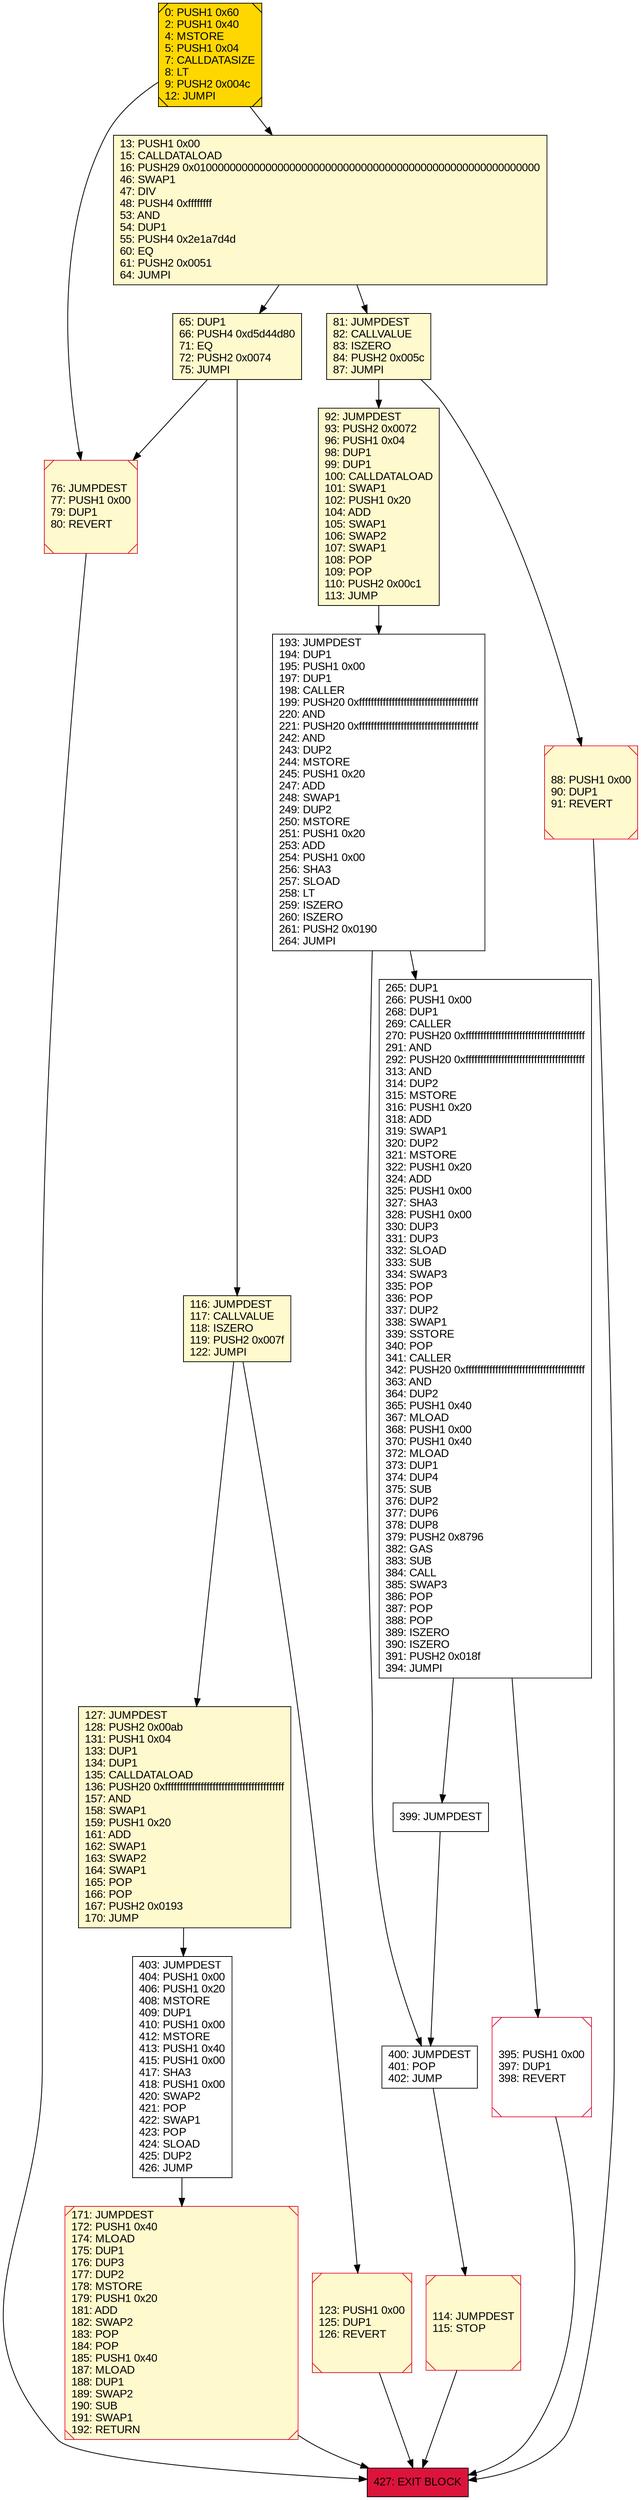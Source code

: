 digraph G {
bgcolor=transparent rankdir=UD;
node [shape=box style=filled color=black fillcolor=white fontname=arial fontcolor=black];
127 [label="127: JUMPDEST\l128: PUSH2 0x00ab\l131: PUSH1 0x04\l133: DUP1\l134: DUP1\l135: CALLDATALOAD\l136: PUSH20 0xffffffffffffffffffffffffffffffffffffffff\l157: AND\l158: SWAP1\l159: PUSH1 0x20\l161: ADD\l162: SWAP1\l163: SWAP2\l164: SWAP1\l165: POP\l166: POP\l167: PUSH2 0x0193\l170: JUMP\l" fillcolor=lemonchiffon ];
399 [label="399: JUMPDEST\l" ];
0 [label="0: PUSH1 0x60\l2: PUSH1 0x40\l4: MSTORE\l5: PUSH1 0x04\l7: CALLDATASIZE\l8: LT\l9: PUSH2 0x004c\l12: JUMPI\l" fillcolor=lemonchiffon shape=Msquare fillcolor=gold ];
114 [label="114: JUMPDEST\l115: STOP\l" fillcolor=lemonchiffon shape=Msquare color=crimson ];
65 [label="65: DUP1\l66: PUSH4 0xd5d44d80\l71: EQ\l72: PUSH2 0x0074\l75: JUMPI\l" fillcolor=lemonchiffon ];
403 [label="403: JUMPDEST\l404: PUSH1 0x00\l406: PUSH1 0x20\l408: MSTORE\l409: DUP1\l410: PUSH1 0x00\l412: MSTORE\l413: PUSH1 0x40\l415: PUSH1 0x00\l417: SHA3\l418: PUSH1 0x00\l420: SWAP2\l421: POP\l422: SWAP1\l423: POP\l424: SLOAD\l425: DUP2\l426: JUMP\l" ];
76 [label="76: JUMPDEST\l77: PUSH1 0x00\l79: DUP1\l80: REVERT\l" fillcolor=lemonchiffon shape=Msquare color=crimson ];
395 [label="395: PUSH1 0x00\l397: DUP1\l398: REVERT\l" shape=Msquare color=crimson ];
427 [label="427: EXIT BLOCK\l" fillcolor=crimson ];
81 [label="81: JUMPDEST\l82: CALLVALUE\l83: ISZERO\l84: PUSH2 0x005c\l87: JUMPI\l" fillcolor=lemonchiffon ];
193 [label="193: JUMPDEST\l194: DUP1\l195: PUSH1 0x00\l197: DUP1\l198: CALLER\l199: PUSH20 0xffffffffffffffffffffffffffffffffffffffff\l220: AND\l221: PUSH20 0xffffffffffffffffffffffffffffffffffffffff\l242: AND\l243: DUP2\l244: MSTORE\l245: PUSH1 0x20\l247: ADD\l248: SWAP1\l249: DUP2\l250: MSTORE\l251: PUSH1 0x20\l253: ADD\l254: PUSH1 0x00\l256: SHA3\l257: SLOAD\l258: LT\l259: ISZERO\l260: ISZERO\l261: PUSH2 0x0190\l264: JUMPI\l" ];
92 [label="92: JUMPDEST\l93: PUSH2 0x0072\l96: PUSH1 0x04\l98: DUP1\l99: DUP1\l100: CALLDATALOAD\l101: SWAP1\l102: PUSH1 0x20\l104: ADD\l105: SWAP1\l106: SWAP2\l107: SWAP1\l108: POP\l109: POP\l110: PUSH2 0x00c1\l113: JUMP\l" fillcolor=lemonchiffon ];
116 [label="116: JUMPDEST\l117: CALLVALUE\l118: ISZERO\l119: PUSH2 0x007f\l122: JUMPI\l" fillcolor=lemonchiffon ];
400 [label="400: JUMPDEST\l401: POP\l402: JUMP\l" ];
171 [label="171: JUMPDEST\l172: PUSH1 0x40\l174: MLOAD\l175: DUP1\l176: DUP3\l177: DUP2\l178: MSTORE\l179: PUSH1 0x20\l181: ADD\l182: SWAP2\l183: POP\l184: POP\l185: PUSH1 0x40\l187: MLOAD\l188: DUP1\l189: SWAP2\l190: SUB\l191: SWAP1\l192: RETURN\l" fillcolor=lemonchiffon shape=Msquare color=crimson ];
88 [label="88: PUSH1 0x00\l90: DUP1\l91: REVERT\l" fillcolor=lemonchiffon shape=Msquare color=crimson ];
13 [label="13: PUSH1 0x00\l15: CALLDATALOAD\l16: PUSH29 0x0100000000000000000000000000000000000000000000000000000000\l46: SWAP1\l47: DIV\l48: PUSH4 0xffffffff\l53: AND\l54: DUP1\l55: PUSH4 0x2e1a7d4d\l60: EQ\l61: PUSH2 0x0051\l64: JUMPI\l" fillcolor=lemonchiffon ];
123 [label="123: PUSH1 0x00\l125: DUP1\l126: REVERT\l" fillcolor=lemonchiffon shape=Msquare color=crimson ];
265 [label="265: DUP1\l266: PUSH1 0x00\l268: DUP1\l269: CALLER\l270: PUSH20 0xffffffffffffffffffffffffffffffffffffffff\l291: AND\l292: PUSH20 0xffffffffffffffffffffffffffffffffffffffff\l313: AND\l314: DUP2\l315: MSTORE\l316: PUSH1 0x20\l318: ADD\l319: SWAP1\l320: DUP2\l321: MSTORE\l322: PUSH1 0x20\l324: ADD\l325: PUSH1 0x00\l327: SHA3\l328: PUSH1 0x00\l330: DUP3\l331: DUP3\l332: SLOAD\l333: SUB\l334: SWAP3\l335: POP\l336: POP\l337: DUP2\l338: SWAP1\l339: SSTORE\l340: POP\l341: CALLER\l342: PUSH20 0xffffffffffffffffffffffffffffffffffffffff\l363: AND\l364: DUP2\l365: PUSH1 0x40\l367: MLOAD\l368: PUSH1 0x00\l370: PUSH1 0x40\l372: MLOAD\l373: DUP1\l374: DUP4\l375: SUB\l376: DUP2\l377: DUP6\l378: DUP8\l379: PUSH2 0x8796\l382: GAS\l383: SUB\l384: CALL\l385: SWAP3\l386: POP\l387: POP\l388: POP\l389: ISZERO\l390: ISZERO\l391: PUSH2 0x018f\l394: JUMPI\l" ];
395 -> 427;
193 -> 400;
81 -> 88;
127 -> 403;
114 -> 427;
116 -> 123;
65 -> 76;
193 -> 265;
65 -> 116;
403 -> 171;
400 -> 114;
88 -> 427;
116 -> 127;
265 -> 395;
13 -> 65;
76 -> 427;
81 -> 92;
92 -> 193;
13 -> 81;
0 -> 76;
123 -> 427;
171 -> 427;
399 -> 400;
0 -> 13;
265 -> 399;
}